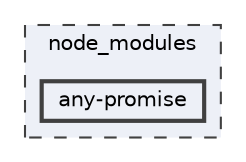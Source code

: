digraph "node_modules/any-promise"
{
 // LATEX_PDF_SIZE
  bgcolor="transparent";
  edge [fontname=Helvetica,fontsize=10,labelfontname=Helvetica,labelfontsize=10];
  node [fontname=Helvetica,fontsize=10,shape=box,height=0.2,width=0.4];
  compound=true
  subgraph clusterdir_acd06b18086a0dd2ae699b1e0b775be8 {
    graph [ bgcolor="#edf0f7", pencolor="grey25", label="node_modules", fontname=Helvetica,fontsize=10 style="filled,dashed", URL="dir_acd06b18086a0dd2ae699b1e0b775be8.html",tooltip=""]
  dir_d92618c612f9c9c77f2ae260354e7360 [label="any-promise", fillcolor="#edf0f7", color="grey25", style="filled,bold", URL="dir_d92618c612f9c9c77f2ae260354e7360.html",tooltip=""];
  }
}
